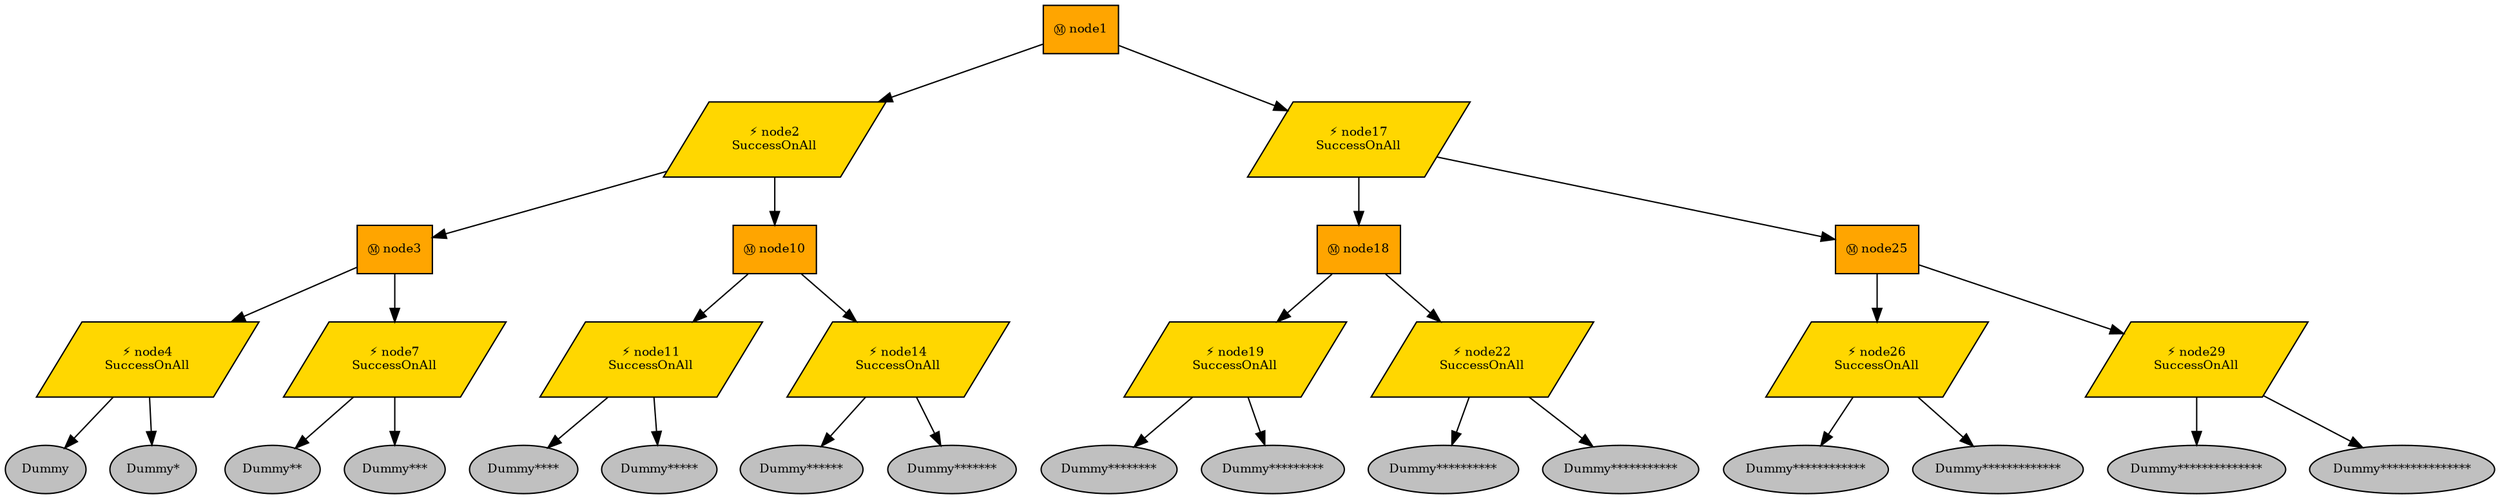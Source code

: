 digraph pastafarianism {
ordering=out;
graph [fontname="times-roman"];
node [fontname="times-roman"];
edge [fontname="times-roman"];
node1 [fillcolor=orange, fontcolor=black, fontsize=9, label="Ⓜ node1", shape=box, style=filled];
node2 [fillcolor=gold, fontcolor=black, fontsize=9, label="⚡ node2\nSuccessOnAll", shape=parallelogram, style=filled];
node1 -> node2;
node3 [fillcolor=orange, fontcolor=black, fontsize=9, label="Ⓜ node3", shape=box, style=filled];
node2 -> node3;
node4 [fillcolor=gold, fontcolor=black, fontsize=9, label="⚡ node4\nSuccessOnAll", shape=parallelogram, style=filled];
node3 -> node4;
Dummy [fillcolor=gray, fontcolor=black, fontsize=9, label=Dummy, shape=ellipse, style=filled];
node4 -> Dummy;
"Dummy*" [fillcolor=gray, fontcolor=black, fontsize=9, label="Dummy*", shape=ellipse, style=filled];
node4 -> "Dummy*";
node7 [fillcolor=gold, fontcolor=black, fontsize=9, label="⚡ node7\nSuccessOnAll", shape=parallelogram, style=filled];
node3 -> node7;
"Dummy**" [fillcolor=gray, fontcolor=black, fontsize=9, label="Dummy**", shape=ellipse, style=filled];
node7 -> "Dummy**";
"Dummy***" [fillcolor=gray, fontcolor=black, fontsize=9, label="Dummy***", shape=ellipse, style=filled];
node7 -> "Dummy***";
node10 [fillcolor=orange, fontcolor=black, fontsize=9, label="Ⓜ node10", shape=box, style=filled];
node2 -> node10;
node11 [fillcolor=gold, fontcolor=black, fontsize=9, label="⚡ node11\nSuccessOnAll", shape=parallelogram, style=filled];
node10 -> node11;
"Dummy****" [fillcolor=gray, fontcolor=black, fontsize=9, label="Dummy****", shape=ellipse, style=filled];
node11 -> "Dummy****";
"Dummy*****" [fillcolor=gray, fontcolor=black, fontsize=9, label="Dummy*****", shape=ellipse, style=filled];
node11 -> "Dummy*****";
node14 [fillcolor=gold, fontcolor=black, fontsize=9, label="⚡ node14\nSuccessOnAll", shape=parallelogram, style=filled];
node10 -> node14;
"Dummy******" [fillcolor=gray, fontcolor=black, fontsize=9, label="Dummy******", shape=ellipse, style=filled];
node14 -> "Dummy******";
"Dummy*******" [fillcolor=gray, fontcolor=black, fontsize=9, label="Dummy*******", shape=ellipse, style=filled];
node14 -> "Dummy*******";
node17 [fillcolor=gold, fontcolor=black, fontsize=9, label="⚡ node17\nSuccessOnAll", shape=parallelogram, style=filled];
node1 -> node17;
node18 [fillcolor=orange, fontcolor=black, fontsize=9, label="Ⓜ node18", shape=box, style=filled];
node17 -> node18;
node19 [fillcolor=gold, fontcolor=black, fontsize=9, label="⚡ node19\nSuccessOnAll", shape=parallelogram, style=filled];
node18 -> node19;
"Dummy********" [fillcolor=gray, fontcolor=black, fontsize=9, label="Dummy********", shape=ellipse, style=filled];
node19 -> "Dummy********";
"Dummy*********" [fillcolor=gray, fontcolor=black, fontsize=9, label="Dummy*********", shape=ellipse, style=filled];
node19 -> "Dummy*********";
node22 [fillcolor=gold, fontcolor=black, fontsize=9, label="⚡ node22\nSuccessOnAll", shape=parallelogram, style=filled];
node18 -> node22;
"Dummy**********" [fillcolor=gray, fontcolor=black, fontsize=9, label="Dummy**********", shape=ellipse, style=filled];
node22 -> "Dummy**********";
"Dummy***********" [fillcolor=gray, fontcolor=black, fontsize=9, label="Dummy***********", shape=ellipse, style=filled];
node22 -> "Dummy***********";
node25 [fillcolor=orange, fontcolor=black, fontsize=9, label="Ⓜ node25", shape=box, style=filled];
node17 -> node25;
node26 [fillcolor=gold, fontcolor=black, fontsize=9, label="⚡ node26\nSuccessOnAll", shape=parallelogram, style=filled];
node25 -> node26;
"Dummy************" [fillcolor=gray, fontcolor=black, fontsize=9, label="Dummy************", shape=ellipse, style=filled];
node26 -> "Dummy************";
"Dummy*************" [fillcolor=gray, fontcolor=black, fontsize=9, label="Dummy*************", shape=ellipse, style=filled];
node26 -> "Dummy*************";
node29 [fillcolor=gold, fontcolor=black, fontsize=9, label="⚡ node29\nSuccessOnAll", shape=parallelogram, style=filled];
node25 -> node29;
"Dummy**************" [fillcolor=gray, fontcolor=black, fontsize=9, label="Dummy**************", shape=ellipse, style=filled];
node29 -> "Dummy**************";
"Dummy***************" [fillcolor=gray, fontcolor=black, fontsize=9, label="Dummy***************", shape=ellipse, style=filled];
node29 -> "Dummy***************";
}
